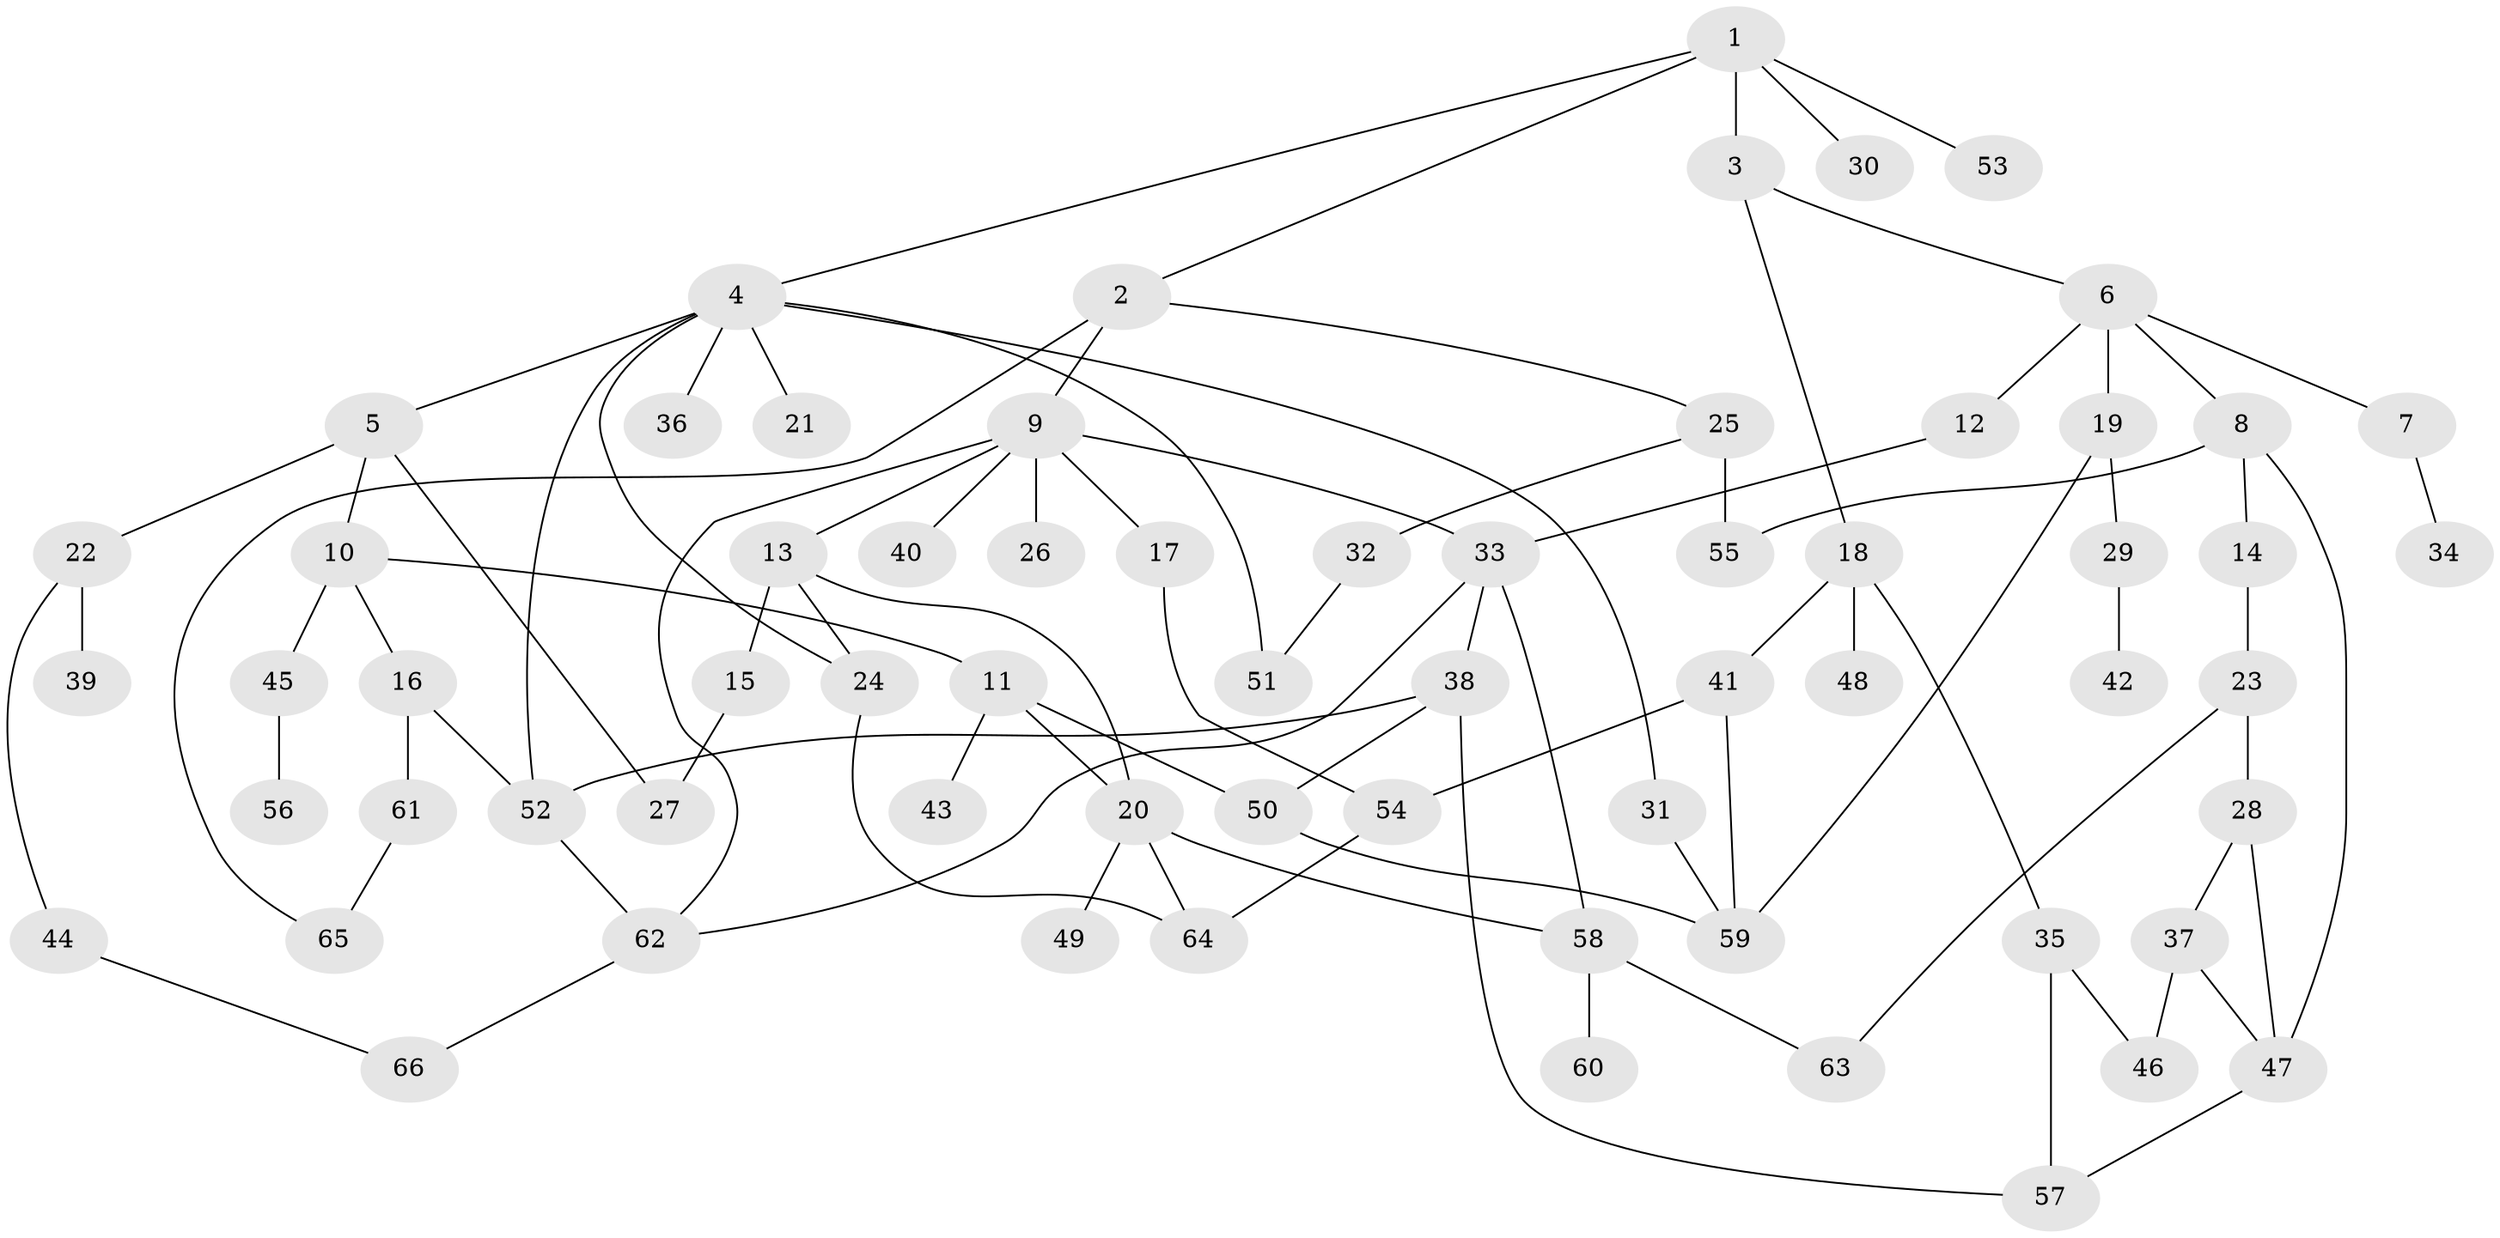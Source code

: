 // coarse degree distribution, {7: 0.04878048780487805, 6: 0.07317073170731707, 8: 0.024390243902439025, 4: 0.14634146341463414, 1: 0.2926829268292683, 3: 0.1951219512195122, 5: 0.0975609756097561, 2: 0.12195121951219512}
// Generated by graph-tools (version 1.1) at 2025/51/02/27/25 19:51:39]
// undirected, 66 vertices, 91 edges
graph export_dot {
graph [start="1"]
  node [color=gray90,style=filled];
  1;
  2;
  3;
  4;
  5;
  6;
  7;
  8;
  9;
  10;
  11;
  12;
  13;
  14;
  15;
  16;
  17;
  18;
  19;
  20;
  21;
  22;
  23;
  24;
  25;
  26;
  27;
  28;
  29;
  30;
  31;
  32;
  33;
  34;
  35;
  36;
  37;
  38;
  39;
  40;
  41;
  42;
  43;
  44;
  45;
  46;
  47;
  48;
  49;
  50;
  51;
  52;
  53;
  54;
  55;
  56;
  57;
  58;
  59;
  60;
  61;
  62;
  63;
  64;
  65;
  66;
  1 -- 2;
  1 -- 3;
  1 -- 4;
  1 -- 30;
  1 -- 53;
  2 -- 9;
  2 -- 25;
  2 -- 65;
  3 -- 6;
  3 -- 18;
  4 -- 5;
  4 -- 21;
  4 -- 24;
  4 -- 31;
  4 -- 36;
  4 -- 51;
  4 -- 52;
  5 -- 10;
  5 -- 22;
  5 -- 27;
  6 -- 7;
  6 -- 8;
  6 -- 12;
  6 -- 19;
  7 -- 34;
  8 -- 14;
  8 -- 47;
  8 -- 55;
  9 -- 13;
  9 -- 17;
  9 -- 26;
  9 -- 40;
  9 -- 62;
  9 -- 33;
  10 -- 11;
  10 -- 16;
  10 -- 45;
  11 -- 20;
  11 -- 43;
  11 -- 50;
  12 -- 33;
  13 -- 15;
  13 -- 20;
  13 -- 24;
  14 -- 23;
  15 -- 27;
  16 -- 52;
  16 -- 61;
  17 -- 54;
  18 -- 35;
  18 -- 41;
  18 -- 48;
  19 -- 29;
  19 -- 59;
  20 -- 49;
  20 -- 58;
  20 -- 64;
  22 -- 39;
  22 -- 44;
  23 -- 28;
  23 -- 63;
  24 -- 64;
  25 -- 32;
  25 -- 55;
  28 -- 37;
  28 -- 47;
  29 -- 42;
  31 -- 59;
  32 -- 51;
  33 -- 38;
  33 -- 58;
  33 -- 62;
  35 -- 57;
  35 -- 46;
  37 -- 46;
  37 -- 47;
  38 -- 52;
  38 -- 57;
  38 -- 50;
  41 -- 54;
  41 -- 59;
  44 -- 66;
  45 -- 56;
  47 -- 57;
  50 -- 59;
  52 -- 62;
  54 -- 64;
  58 -- 60;
  58 -- 63;
  61 -- 65;
  62 -- 66;
}
